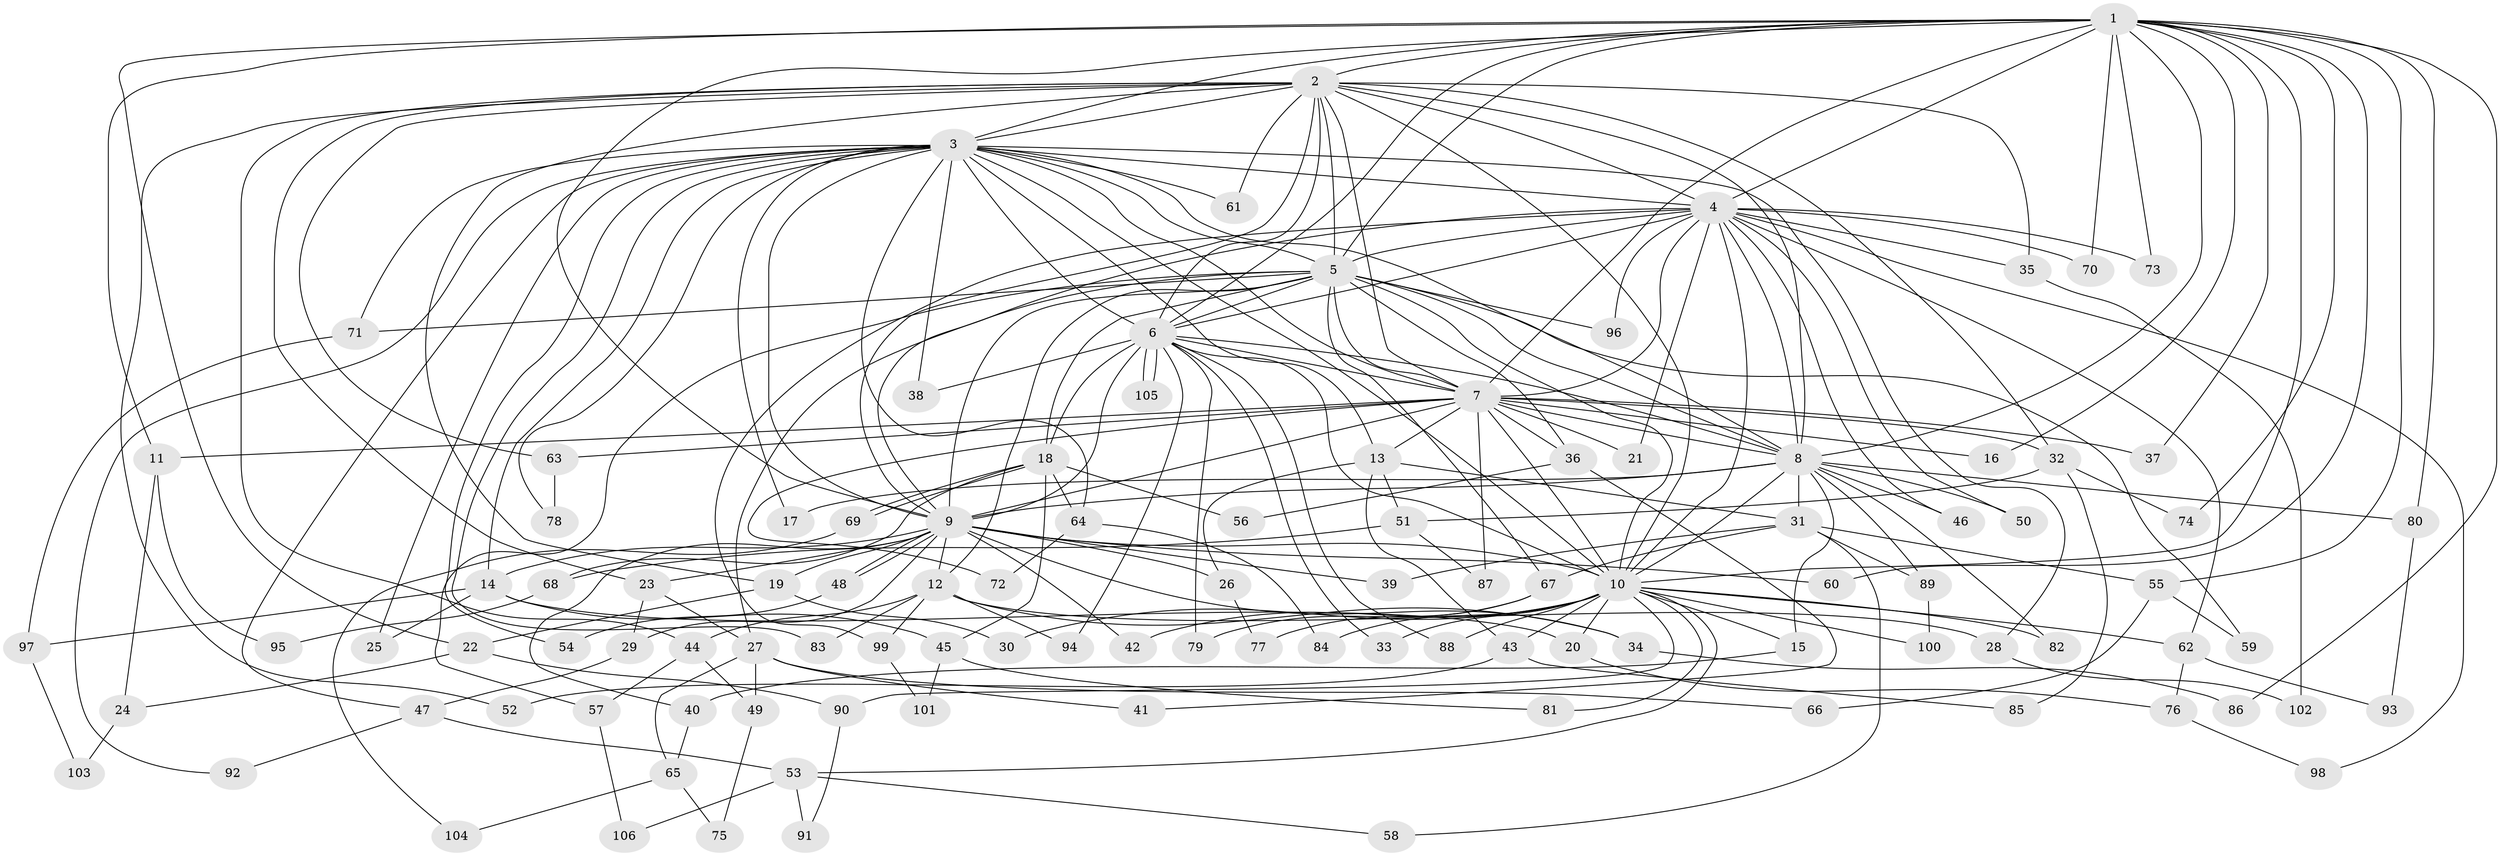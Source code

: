 // Generated by graph-tools (version 1.1) at 2025/35/03/09/25 02:35:11]
// undirected, 106 vertices, 237 edges
graph export_dot {
graph [start="1"]
  node [color=gray90,style=filled];
  1;
  2;
  3;
  4;
  5;
  6;
  7;
  8;
  9;
  10;
  11;
  12;
  13;
  14;
  15;
  16;
  17;
  18;
  19;
  20;
  21;
  22;
  23;
  24;
  25;
  26;
  27;
  28;
  29;
  30;
  31;
  32;
  33;
  34;
  35;
  36;
  37;
  38;
  39;
  40;
  41;
  42;
  43;
  44;
  45;
  46;
  47;
  48;
  49;
  50;
  51;
  52;
  53;
  54;
  55;
  56;
  57;
  58;
  59;
  60;
  61;
  62;
  63;
  64;
  65;
  66;
  67;
  68;
  69;
  70;
  71;
  72;
  73;
  74;
  75;
  76;
  77;
  78;
  79;
  80;
  81;
  82;
  83;
  84;
  85;
  86;
  87;
  88;
  89;
  90;
  91;
  92;
  93;
  94;
  95;
  96;
  97;
  98;
  99;
  100;
  101;
  102;
  103;
  104;
  105;
  106;
  1 -- 2;
  1 -- 3;
  1 -- 4;
  1 -- 5;
  1 -- 6;
  1 -- 7;
  1 -- 8;
  1 -- 9;
  1 -- 10;
  1 -- 11;
  1 -- 16;
  1 -- 22;
  1 -- 37;
  1 -- 55;
  1 -- 60;
  1 -- 70;
  1 -- 73;
  1 -- 74;
  1 -- 80;
  1 -- 86;
  2 -- 3;
  2 -- 4;
  2 -- 5;
  2 -- 6;
  2 -- 7;
  2 -- 8;
  2 -- 9;
  2 -- 10;
  2 -- 19;
  2 -- 23;
  2 -- 32;
  2 -- 35;
  2 -- 44;
  2 -- 52;
  2 -- 61;
  2 -- 63;
  3 -- 4;
  3 -- 5;
  3 -- 6;
  3 -- 7;
  3 -- 8;
  3 -- 9;
  3 -- 10;
  3 -- 13;
  3 -- 14;
  3 -- 17;
  3 -- 25;
  3 -- 28;
  3 -- 38;
  3 -- 47;
  3 -- 54;
  3 -- 61;
  3 -- 64;
  3 -- 71;
  3 -- 78;
  3 -- 83;
  3 -- 92;
  4 -- 5;
  4 -- 6;
  4 -- 7;
  4 -- 8;
  4 -- 9;
  4 -- 10;
  4 -- 21;
  4 -- 35;
  4 -- 46;
  4 -- 50;
  4 -- 62;
  4 -- 70;
  4 -- 73;
  4 -- 96;
  4 -- 98;
  4 -- 99;
  5 -- 6;
  5 -- 7;
  5 -- 8;
  5 -- 9;
  5 -- 10;
  5 -- 12;
  5 -- 18;
  5 -- 27;
  5 -- 36;
  5 -- 57;
  5 -- 59;
  5 -- 67;
  5 -- 71;
  5 -- 96;
  6 -- 7;
  6 -- 8;
  6 -- 9;
  6 -- 10;
  6 -- 18;
  6 -- 33;
  6 -- 38;
  6 -- 79;
  6 -- 88;
  6 -- 94;
  6 -- 105;
  6 -- 105;
  7 -- 8;
  7 -- 9;
  7 -- 10;
  7 -- 11;
  7 -- 13;
  7 -- 16;
  7 -- 21;
  7 -- 32;
  7 -- 36;
  7 -- 37;
  7 -- 63;
  7 -- 72;
  7 -- 87;
  8 -- 9;
  8 -- 10;
  8 -- 15;
  8 -- 17;
  8 -- 31;
  8 -- 46;
  8 -- 50;
  8 -- 80;
  8 -- 82;
  8 -- 89;
  9 -- 10;
  9 -- 12;
  9 -- 14;
  9 -- 19;
  9 -- 23;
  9 -- 26;
  9 -- 29;
  9 -- 34;
  9 -- 39;
  9 -- 40;
  9 -- 42;
  9 -- 48;
  9 -- 48;
  9 -- 60;
  10 -- 15;
  10 -- 20;
  10 -- 30;
  10 -- 33;
  10 -- 42;
  10 -- 43;
  10 -- 53;
  10 -- 62;
  10 -- 81;
  10 -- 82;
  10 -- 84;
  10 -- 88;
  10 -- 90;
  10 -- 100;
  11 -- 24;
  11 -- 95;
  12 -- 28;
  12 -- 34;
  12 -- 44;
  12 -- 83;
  12 -- 94;
  12 -- 99;
  13 -- 26;
  13 -- 31;
  13 -- 43;
  13 -- 51;
  14 -- 20;
  14 -- 25;
  14 -- 45;
  14 -- 97;
  15 -- 40;
  18 -- 45;
  18 -- 56;
  18 -- 64;
  18 -- 68;
  18 -- 69;
  18 -- 69;
  19 -- 22;
  19 -- 30;
  20 -- 76;
  22 -- 24;
  22 -- 90;
  23 -- 27;
  23 -- 29;
  24 -- 103;
  26 -- 77;
  27 -- 41;
  27 -- 49;
  27 -- 65;
  27 -- 66;
  28 -- 102;
  29 -- 47;
  31 -- 39;
  31 -- 55;
  31 -- 58;
  31 -- 67;
  31 -- 89;
  32 -- 51;
  32 -- 74;
  32 -- 85;
  34 -- 86;
  35 -- 102;
  36 -- 41;
  36 -- 56;
  40 -- 65;
  43 -- 52;
  43 -- 85;
  44 -- 49;
  44 -- 57;
  45 -- 81;
  45 -- 101;
  47 -- 53;
  47 -- 92;
  48 -- 54;
  49 -- 75;
  51 -- 68;
  51 -- 87;
  53 -- 58;
  53 -- 91;
  53 -- 106;
  55 -- 59;
  55 -- 66;
  57 -- 106;
  62 -- 76;
  62 -- 93;
  63 -- 78;
  64 -- 72;
  64 -- 84;
  65 -- 75;
  65 -- 104;
  67 -- 77;
  67 -- 79;
  68 -- 95;
  69 -- 104;
  71 -- 97;
  76 -- 98;
  80 -- 93;
  89 -- 100;
  90 -- 91;
  97 -- 103;
  99 -- 101;
}
